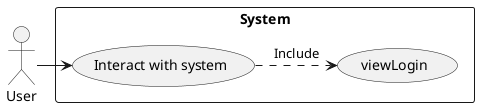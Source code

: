 @startuml
'left to right direction
skinparam packageStyle rectangle
actor User
rectangle System {
	User -> (Interact with system)
	(Interact with system) .> (viewLogin) : Include
	}
'
':Main Admin: as Admin
'(Use the application) as (Use)
'
'User -> (Start)
'User --> (Use)
'
'Admin ---> (Use)
'
'note right of Admin : This is an example.
'
'note right of (Use)
'A note can also
'be on several lines
'end note
'
'note "This note is connected\nto several objects." as N2
'(Start) .. N2
'N2 .. (Use)
@enduml